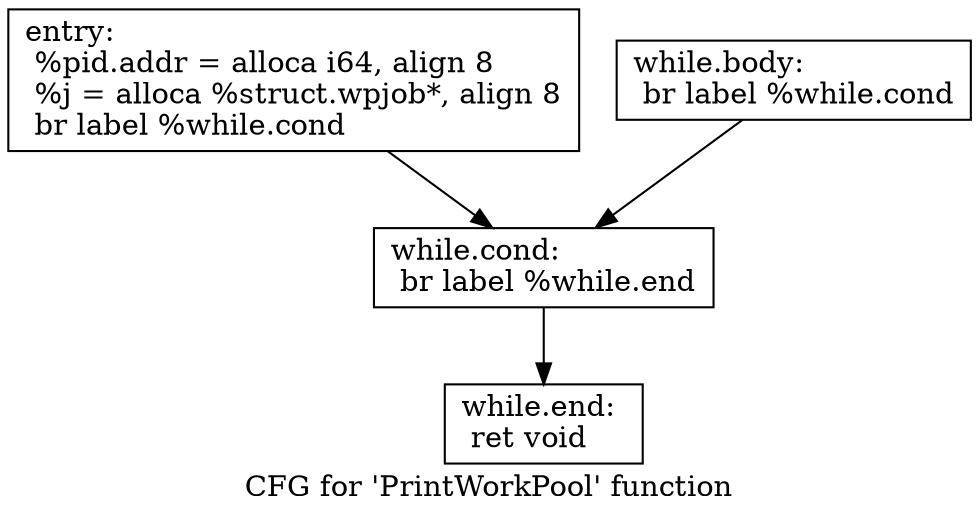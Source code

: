 digraph "CFG for 'PrintWorkPool' function" {
	label="CFG for 'PrintWorkPool' function";

	Node0x60f0800 [shape=record,label="{entry:\l  %pid.addr = alloca i64, align 8\l  %j = alloca %struct.wpjob*, align 8\l  br label %while.cond\l}"];
	Node0x60f0800 -> Node0x60f0850;
	Node0x60f0850 [shape=record,label="{while.cond:                                       \l  br label %while.end\l}"];
	Node0x60f0850 -> Node0x60f08f0;
	Node0x60f08a0 [shape=record,label="{while.body:                                       \l  br label %while.cond\l}"];
	Node0x60f08a0 -> Node0x60f0850;
	Node0x60f08f0 [shape=record,label="{while.end:                                        \l  ret void\l}"];
}
